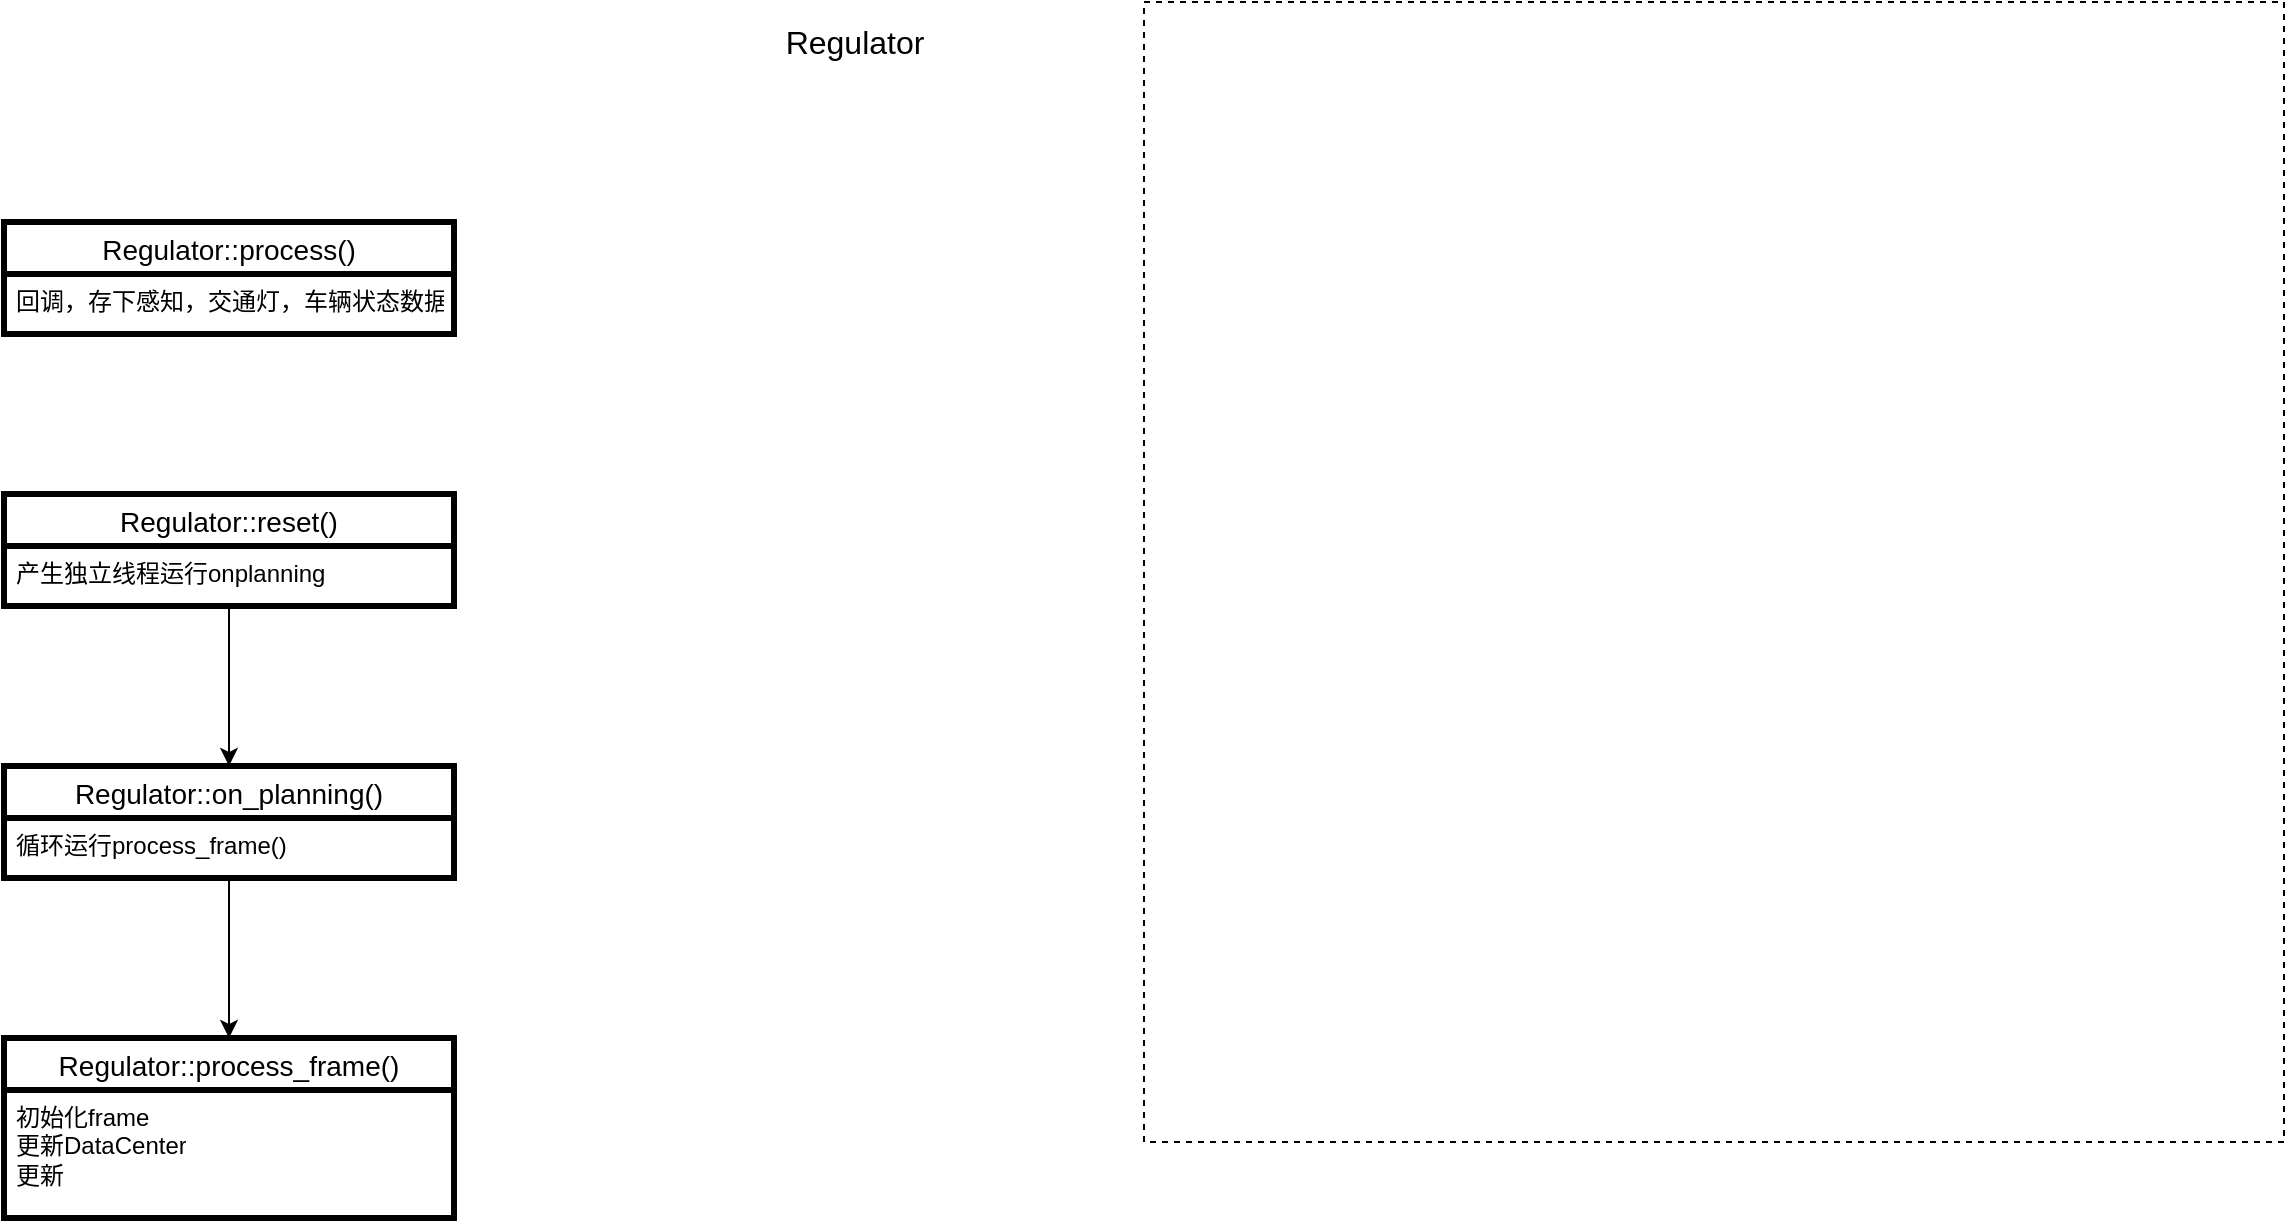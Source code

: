 <mxfile version="17.1.3" type="github">
  <diagram name="Page-1" id="9f46799a-70d6-7492-0946-bef42562c5a5">
    <mxGraphModel dx="1422" dy="801" grid="1" gridSize="10" guides="1" tooltips="1" connect="1" arrows="1" fold="1" page="1" pageScale="1" pageWidth="1100" pageHeight="850" background="none" math="0" shadow="0">
      <root>
        <mxCell id="0" />
        <mxCell id="1" parent="0" />
        <mxCell id="LuZ5Gx4sQXobuHz2hxrh-2" value="" style="whiteSpace=wrap;html=1;aspect=fixed;fillColor=none;dashed=1;" vertex="1" parent="1">
          <mxGeometry x="630" y="40" width="570" height="570" as="geometry" />
        </mxCell>
        <mxCell id="LuZ5Gx4sQXobuHz2hxrh-3" value="Regulator" style="text;html=1;align=center;verticalAlign=middle;resizable=0;points=[];autosize=1;strokeColor=none;fillColor=none;strokeWidth=5;fontSize=16;" vertex="1" parent="1">
          <mxGeometry x="440" y="50" width="90" height="20" as="geometry" />
        </mxCell>
        <mxCell id="LuZ5Gx4sQXobuHz2hxrh-6" value="Regulator::process()" style="swimlane;fontStyle=0;childLayout=stackLayout;horizontal=1;startSize=26;horizontalStack=0;resizeParent=1;resizeParentMax=0;resizeLast=0;collapsible=1;marginBottom=0;align=center;fontSize=14;strokeWidth=3;fillColor=none;" vertex="1" parent="1">
          <mxGeometry x="60" y="150" width="225" height="56" as="geometry">
            <mxRectangle x="195" y="360" width="60" height="26" as="alternateBounds" />
          </mxGeometry>
        </mxCell>
        <mxCell id="LuZ5Gx4sQXobuHz2hxrh-7" value="回调，存下感知，交通灯，车辆状态数据" style="text;strokeColor=none;fillColor=none;spacingLeft=4;spacingRight=4;overflow=hidden;rotatable=0;points=[[0,0.5],[1,0.5]];portConstraint=eastwest;fontSize=12;dashed=1;" vertex="1" parent="LuZ5Gx4sQXobuHz2hxrh-6">
          <mxGeometry y="26" width="225" height="30" as="geometry" />
        </mxCell>
        <mxCell id="LuZ5Gx4sQXobuHz2hxrh-15" value="" style="edgeStyle=orthogonalEdgeStyle;rounded=0;orthogonalLoop=1;jettySize=auto;html=1;fontSize=12;" edge="1" parent="1" source="LuZ5Gx4sQXobuHz2hxrh-10" target="LuZ5Gx4sQXobuHz2hxrh-13">
          <mxGeometry relative="1" as="geometry" />
        </mxCell>
        <mxCell id="LuZ5Gx4sQXobuHz2hxrh-10" value="Regulator::reset()" style="swimlane;fontStyle=0;childLayout=stackLayout;horizontal=1;startSize=26;horizontalStack=0;resizeParent=1;resizeParentMax=0;resizeLast=0;collapsible=1;marginBottom=0;align=center;fontSize=14;strokeWidth=3;fillColor=none;" vertex="1" parent="1">
          <mxGeometry x="60" y="286" width="225" height="56" as="geometry">
            <mxRectangle x="195" y="360" width="60" height="26" as="alternateBounds" />
          </mxGeometry>
        </mxCell>
        <mxCell id="LuZ5Gx4sQXobuHz2hxrh-11" value="产生独立线程运行onplanning" style="text;strokeColor=none;fillColor=none;spacingLeft=4;spacingRight=4;overflow=hidden;rotatable=0;points=[[0,0.5],[1,0.5]];portConstraint=eastwest;fontSize=12;dashed=1;" vertex="1" parent="LuZ5Gx4sQXobuHz2hxrh-10">
          <mxGeometry y="26" width="225" height="30" as="geometry" />
        </mxCell>
        <mxCell id="LuZ5Gx4sQXobuHz2hxrh-18" value="" style="edgeStyle=orthogonalEdgeStyle;rounded=0;orthogonalLoop=1;jettySize=auto;html=1;fontSize=12;" edge="1" parent="1" source="LuZ5Gx4sQXobuHz2hxrh-13" target="LuZ5Gx4sQXobuHz2hxrh-16">
          <mxGeometry relative="1" as="geometry" />
        </mxCell>
        <mxCell id="LuZ5Gx4sQXobuHz2hxrh-13" value="Regulator::on_planning()" style="swimlane;fontStyle=0;childLayout=stackLayout;horizontal=1;startSize=26;horizontalStack=0;resizeParent=1;resizeParentMax=0;resizeLast=0;collapsible=1;marginBottom=0;align=center;fontSize=14;strokeWidth=3;fillColor=none;" vertex="1" parent="1">
          <mxGeometry x="60" y="422" width="225" height="56" as="geometry">
            <mxRectangle x="195" y="360" width="60" height="26" as="alternateBounds" />
          </mxGeometry>
        </mxCell>
        <mxCell id="LuZ5Gx4sQXobuHz2hxrh-14" value="循环运行process_frame()" style="text;strokeColor=none;fillColor=none;spacingLeft=4;spacingRight=4;overflow=hidden;rotatable=0;points=[[0,0.5],[1,0.5]];portConstraint=eastwest;fontSize=12;dashed=1;" vertex="1" parent="LuZ5Gx4sQXobuHz2hxrh-13">
          <mxGeometry y="26" width="225" height="30" as="geometry" />
        </mxCell>
        <mxCell id="LuZ5Gx4sQXobuHz2hxrh-16" value="Regulator::process_frame()" style="swimlane;fontStyle=0;childLayout=stackLayout;horizontal=1;startSize=26;horizontalStack=0;resizeParent=1;resizeParentMax=0;resizeLast=0;collapsible=1;marginBottom=0;align=center;fontSize=14;strokeWidth=3;fillColor=none;" vertex="1" parent="1">
          <mxGeometry x="60" y="558" width="225" height="90" as="geometry">
            <mxRectangle x="195" y="360" width="60" height="26" as="alternateBounds" />
          </mxGeometry>
        </mxCell>
        <mxCell id="LuZ5Gx4sQXobuHz2hxrh-17" value="初始化frame&lt;br&gt;更新DataCenter&lt;br&gt;更新" style="text;strokeColor=none;fillColor=none;spacingLeft=4;spacingRight=4;overflow=hidden;rotatable=0;points=[[0,0.5],[1,0.5]];portConstraint=eastwest;fontSize=12;dashed=1;html=1;" vertex="1" parent="LuZ5Gx4sQXobuHz2hxrh-16">
          <mxGeometry y="26" width="225" height="64" as="geometry" />
        </mxCell>
      </root>
    </mxGraphModel>
  </diagram>
</mxfile>
